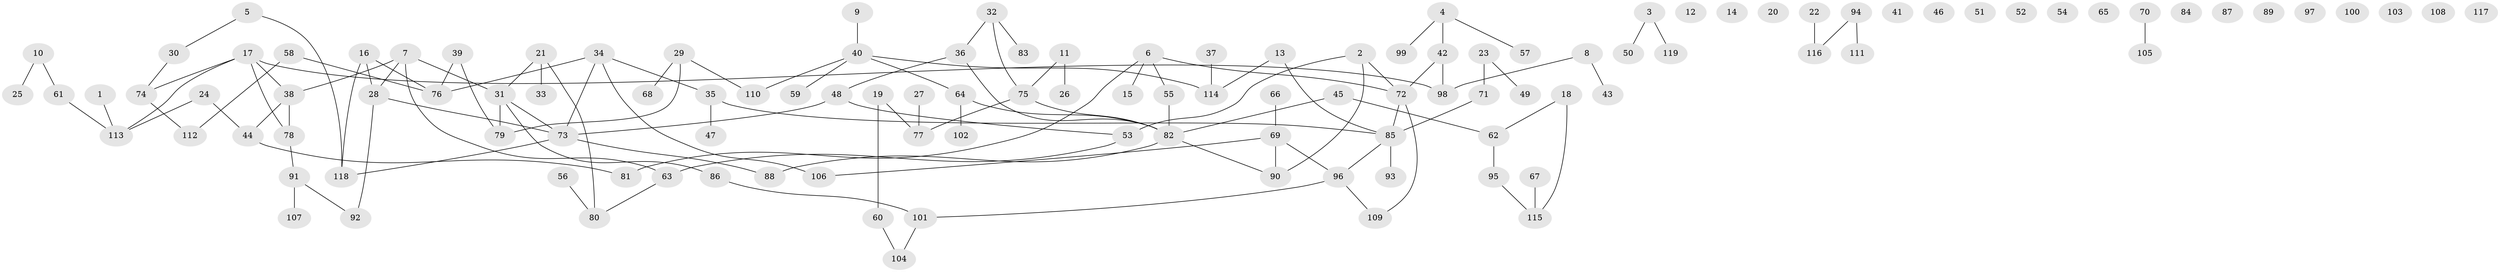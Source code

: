 // coarse degree distribution, {3: 0.1951219512195122, 5: 0.14634146341463414, 1: 0.24390243902439024, 4: 0.12195121951219512, 2: 0.24390243902439024, 6: 0.024390243902439025, 8: 0.024390243902439025}
// Generated by graph-tools (version 1.1) at 2025/35/03/04/25 23:35:49]
// undirected, 119 vertices, 124 edges
graph export_dot {
  node [color=gray90,style=filled];
  1;
  2;
  3;
  4;
  5;
  6;
  7;
  8;
  9;
  10;
  11;
  12;
  13;
  14;
  15;
  16;
  17;
  18;
  19;
  20;
  21;
  22;
  23;
  24;
  25;
  26;
  27;
  28;
  29;
  30;
  31;
  32;
  33;
  34;
  35;
  36;
  37;
  38;
  39;
  40;
  41;
  42;
  43;
  44;
  45;
  46;
  47;
  48;
  49;
  50;
  51;
  52;
  53;
  54;
  55;
  56;
  57;
  58;
  59;
  60;
  61;
  62;
  63;
  64;
  65;
  66;
  67;
  68;
  69;
  70;
  71;
  72;
  73;
  74;
  75;
  76;
  77;
  78;
  79;
  80;
  81;
  82;
  83;
  84;
  85;
  86;
  87;
  88;
  89;
  90;
  91;
  92;
  93;
  94;
  95;
  96;
  97;
  98;
  99;
  100;
  101;
  102;
  103;
  104;
  105;
  106;
  107;
  108;
  109;
  110;
  111;
  112;
  113;
  114;
  115;
  116;
  117;
  118;
  119;
  1 -- 113;
  2 -- 53;
  2 -- 72;
  2 -- 90;
  3 -- 50;
  3 -- 119;
  4 -- 42;
  4 -- 57;
  4 -- 99;
  5 -- 30;
  5 -- 118;
  6 -- 15;
  6 -- 55;
  6 -- 72;
  6 -- 81;
  7 -- 28;
  7 -- 31;
  7 -- 38;
  7 -- 63;
  8 -- 43;
  8 -- 98;
  9 -- 40;
  10 -- 25;
  10 -- 61;
  11 -- 26;
  11 -- 75;
  13 -- 85;
  13 -- 114;
  16 -- 28;
  16 -- 76;
  16 -- 118;
  17 -- 38;
  17 -- 74;
  17 -- 78;
  17 -- 98;
  17 -- 113;
  18 -- 62;
  18 -- 115;
  19 -- 60;
  19 -- 77;
  21 -- 31;
  21 -- 33;
  21 -- 80;
  22 -- 116;
  23 -- 49;
  23 -- 71;
  24 -- 44;
  24 -- 113;
  27 -- 77;
  28 -- 73;
  28 -- 92;
  29 -- 68;
  29 -- 79;
  29 -- 110;
  30 -- 74;
  31 -- 73;
  31 -- 79;
  31 -- 86;
  32 -- 36;
  32 -- 75;
  32 -- 83;
  34 -- 35;
  34 -- 73;
  34 -- 76;
  34 -- 106;
  35 -- 47;
  35 -- 85;
  36 -- 48;
  36 -- 82;
  37 -- 114;
  38 -- 44;
  38 -- 78;
  39 -- 76;
  39 -- 79;
  40 -- 59;
  40 -- 64;
  40 -- 110;
  40 -- 114;
  42 -- 72;
  42 -- 98;
  44 -- 81;
  45 -- 62;
  45 -- 82;
  48 -- 53;
  48 -- 73;
  53 -- 63;
  55 -- 82;
  56 -- 80;
  58 -- 76;
  58 -- 112;
  60 -- 104;
  61 -- 113;
  62 -- 95;
  63 -- 80;
  64 -- 82;
  64 -- 102;
  66 -- 69;
  67 -- 115;
  69 -- 90;
  69 -- 96;
  69 -- 106;
  70 -- 105;
  71 -- 85;
  72 -- 85;
  72 -- 109;
  73 -- 88;
  73 -- 118;
  74 -- 112;
  75 -- 77;
  75 -- 82;
  78 -- 91;
  82 -- 88;
  82 -- 90;
  85 -- 93;
  85 -- 96;
  86 -- 101;
  91 -- 92;
  91 -- 107;
  94 -- 111;
  94 -- 116;
  95 -- 115;
  96 -- 101;
  96 -- 109;
  101 -- 104;
}
